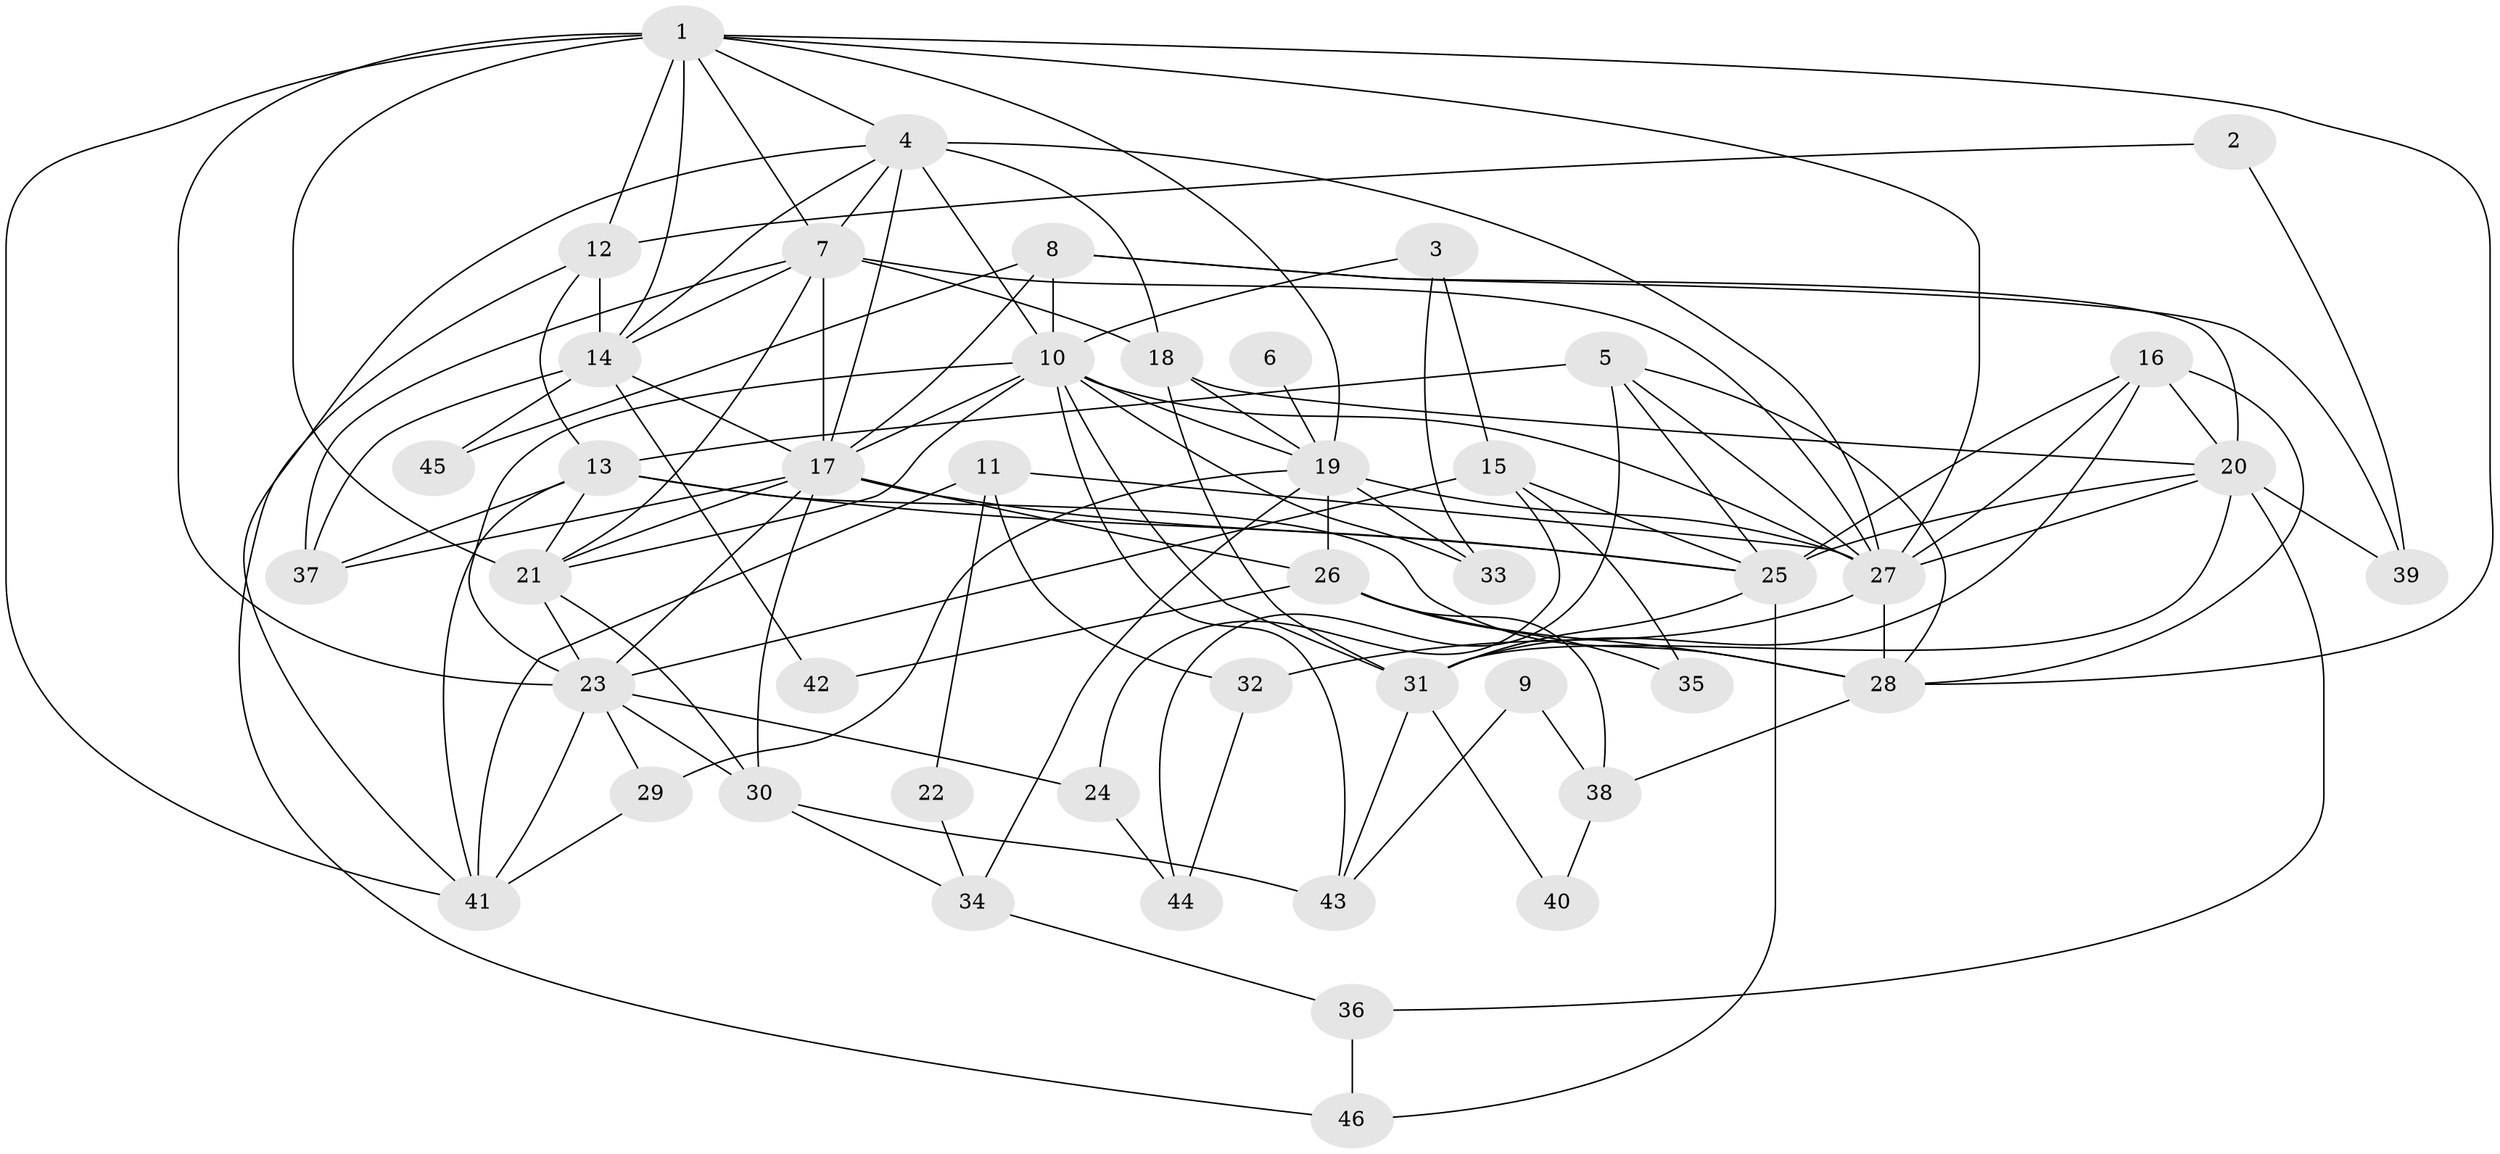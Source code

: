 // original degree distribution, {3: 0.26373626373626374, 2: 0.15384615384615385, 4: 0.26373626373626374, 5: 0.13186813186813187, 6: 0.14285714285714285, 7: 0.03296703296703297, 9: 0.01098901098901099}
// Generated by graph-tools (version 1.1) at 2025/36/03/09/25 02:36:19]
// undirected, 46 vertices, 119 edges
graph export_dot {
graph [start="1"]
  node [color=gray90,style=filled];
  1;
  2;
  3;
  4;
  5;
  6;
  7;
  8;
  9;
  10;
  11;
  12;
  13;
  14;
  15;
  16;
  17;
  18;
  19;
  20;
  21;
  22;
  23;
  24;
  25;
  26;
  27;
  28;
  29;
  30;
  31;
  32;
  33;
  34;
  35;
  36;
  37;
  38;
  39;
  40;
  41;
  42;
  43;
  44;
  45;
  46;
  1 -- 4 [weight=1.0];
  1 -- 7 [weight=1.0];
  1 -- 12 [weight=1.0];
  1 -- 14 [weight=1.0];
  1 -- 19 [weight=1.0];
  1 -- 21 [weight=1.0];
  1 -- 23 [weight=2.0];
  1 -- 27 [weight=1.0];
  1 -- 28 [weight=1.0];
  1 -- 41 [weight=1.0];
  2 -- 12 [weight=1.0];
  2 -- 39 [weight=1.0];
  3 -- 10 [weight=1.0];
  3 -- 15 [weight=1.0];
  3 -- 33 [weight=1.0];
  4 -- 7 [weight=2.0];
  4 -- 10 [weight=2.0];
  4 -- 14 [weight=1.0];
  4 -- 17 [weight=1.0];
  4 -- 18 [weight=2.0];
  4 -- 27 [weight=1.0];
  4 -- 41 [weight=1.0];
  5 -- 13 [weight=2.0];
  5 -- 25 [weight=1.0];
  5 -- 27 [weight=1.0];
  5 -- 28 [weight=1.0];
  5 -- 44 [weight=1.0];
  6 -- 19 [weight=2.0];
  7 -- 14 [weight=1.0];
  7 -- 17 [weight=2.0];
  7 -- 18 [weight=1.0];
  7 -- 21 [weight=1.0];
  7 -- 27 [weight=2.0];
  7 -- 37 [weight=1.0];
  8 -- 10 [weight=1.0];
  8 -- 17 [weight=1.0];
  8 -- 20 [weight=1.0];
  8 -- 39 [weight=1.0];
  8 -- 45 [weight=1.0];
  9 -- 38 [weight=1.0];
  9 -- 43 [weight=1.0];
  10 -- 17 [weight=1.0];
  10 -- 19 [weight=1.0];
  10 -- 21 [weight=1.0];
  10 -- 23 [weight=1.0];
  10 -- 27 [weight=1.0];
  10 -- 31 [weight=1.0];
  10 -- 33 [weight=1.0];
  10 -- 43 [weight=2.0];
  11 -- 22 [weight=1.0];
  11 -- 27 [weight=1.0];
  11 -- 32 [weight=1.0];
  11 -- 41 [weight=1.0];
  12 -- 13 [weight=1.0];
  12 -- 14 [weight=2.0];
  12 -- 46 [weight=1.0];
  13 -- 21 [weight=1.0];
  13 -- 25 [weight=2.0];
  13 -- 28 [weight=1.0];
  13 -- 37 [weight=1.0];
  13 -- 41 [weight=1.0];
  14 -- 17 [weight=1.0];
  14 -- 37 [weight=1.0];
  14 -- 42 [weight=1.0];
  14 -- 45 [weight=1.0];
  15 -- 23 [weight=1.0];
  15 -- 24 [weight=1.0];
  15 -- 25 [weight=1.0];
  15 -- 35 [weight=1.0];
  16 -- 20 [weight=1.0];
  16 -- 25 [weight=1.0];
  16 -- 27 [weight=1.0];
  16 -- 28 [weight=1.0];
  16 -- 31 [weight=1.0];
  17 -- 21 [weight=1.0];
  17 -- 23 [weight=1.0];
  17 -- 25 [weight=1.0];
  17 -- 26 [weight=1.0];
  17 -- 30 [weight=1.0];
  17 -- 37 [weight=1.0];
  18 -- 19 [weight=1.0];
  18 -- 20 [weight=1.0];
  18 -- 31 [weight=1.0];
  19 -- 26 [weight=1.0];
  19 -- 27 [weight=2.0];
  19 -- 29 [weight=1.0];
  19 -- 33 [weight=1.0];
  19 -- 34 [weight=1.0];
  20 -- 25 [weight=1.0];
  20 -- 27 [weight=1.0];
  20 -- 31 [weight=2.0];
  20 -- 36 [weight=1.0];
  20 -- 39 [weight=1.0];
  21 -- 23 [weight=1.0];
  21 -- 30 [weight=1.0];
  22 -- 34 [weight=1.0];
  23 -- 24 [weight=1.0];
  23 -- 29 [weight=1.0];
  23 -- 30 [weight=1.0];
  23 -- 41 [weight=1.0];
  24 -- 44 [weight=1.0];
  25 -- 31 [weight=1.0];
  25 -- 46 [weight=1.0];
  26 -- 28 [weight=1.0];
  26 -- 35 [weight=1.0];
  26 -- 38 [weight=1.0];
  26 -- 42 [weight=1.0];
  27 -- 28 [weight=1.0];
  27 -- 32 [weight=1.0];
  28 -- 38 [weight=1.0];
  29 -- 41 [weight=1.0];
  30 -- 34 [weight=1.0];
  30 -- 43 [weight=1.0];
  31 -- 40 [weight=1.0];
  31 -- 43 [weight=1.0];
  32 -- 44 [weight=1.0];
  34 -- 36 [weight=1.0];
  36 -- 46 [weight=1.0];
  38 -- 40 [weight=1.0];
}
